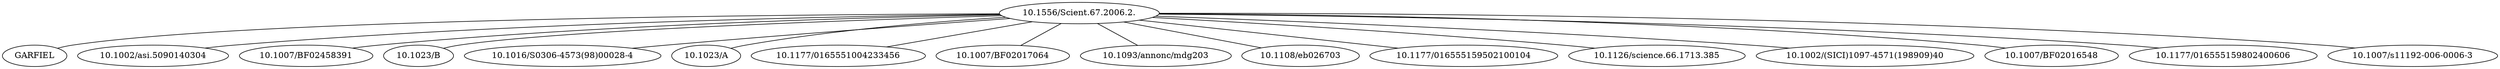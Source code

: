 strict graph mind_map173 {
	"10.1556/Scient.67.2006.2." -- GARFIEL
	"10.1556/Scient.67.2006.2." -- "10.1002/asi.5090140304"
	"10.1556/Scient.67.2006.2." -- "10.1007/BF02458391"
	"10.1556/Scient.67.2006.2." -- "10.1023/B"
	"10.1556/Scient.67.2006.2." -- "10.1016/S0306-4573(98)00028-4"
	"10.1556/Scient.67.2006.2." -- "10.1023/A"
	"10.1556/Scient.67.2006.2." -- "10.1177/0165551004233456"
	"10.1556/Scient.67.2006.2." -- "10.1007/BF02017064"
	"10.1556/Scient.67.2006.2." -- "10.1023/B"
	"10.1556/Scient.67.2006.2." -- "10.1093/annonc/mdg203"
	"10.1556/Scient.67.2006.2." -- "10.1108/eb026703"
	"10.1556/Scient.67.2006.2." -- "10.1177/016555159502100104"
	"10.1556/Scient.67.2006.2." -- "10.1126/science.66.1713.385"
	"10.1556/Scient.67.2006.2." -- "10.1002/(SICI)1097-4571(198909)40"
	"10.1556/Scient.67.2006.2." -- "10.1007/BF02016548"
	"10.1556/Scient.67.2006.2." -- "10.1023/A"
	"10.1556/Scient.67.2006.2." -- "10.1177/016555159802400606"
	"10.1556/Scient.67.2006.2." -- "10.1007/s11192-006-0006-3"
}
